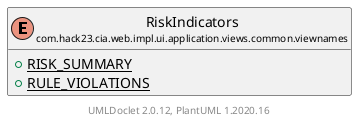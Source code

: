 @startuml
    set namespaceSeparator none
    hide empty fields
    hide empty methods

    enum "<size:14>RiskIndicators\n<size:10>com.hack23.cia.web.impl.ui.application.views.common.viewnames" as com.hack23.cia.web.impl.ui.application.views.common.viewnames.RiskIndicators [[RiskIndicators.html]] {
        {static} +RISK_SUMMARY
        {static} +RULE_VIOLATIONS
    }

    center footer UMLDoclet 2.0.12, PlantUML 1.2020.16
@enduml
